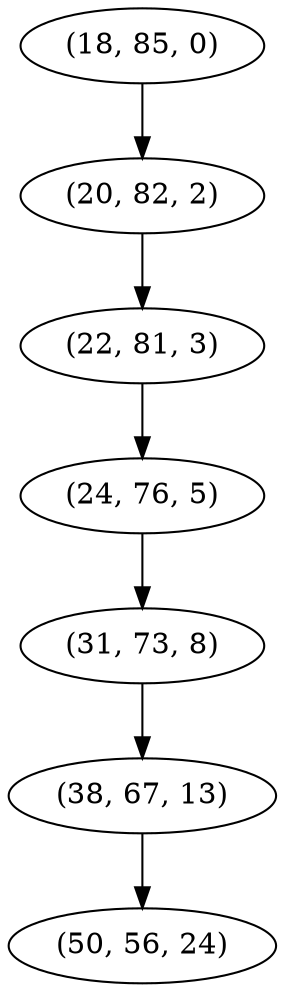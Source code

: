 digraph tree {
    "(18, 85, 0)";
    "(20, 82, 2)";
    "(22, 81, 3)";
    "(24, 76, 5)";
    "(31, 73, 8)";
    "(38, 67, 13)";
    "(50, 56, 24)";
    "(18, 85, 0)" -> "(20, 82, 2)";
    "(20, 82, 2)" -> "(22, 81, 3)";
    "(22, 81, 3)" -> "(24, 76, 5)";
    "(24, 76, 5)" -> "(31, 73, 8)";
    "(31, 73, 8)" -> "(38, 67, 13)";
    "(38, 67, 13)" -> "(50, 56, 24)";
}
